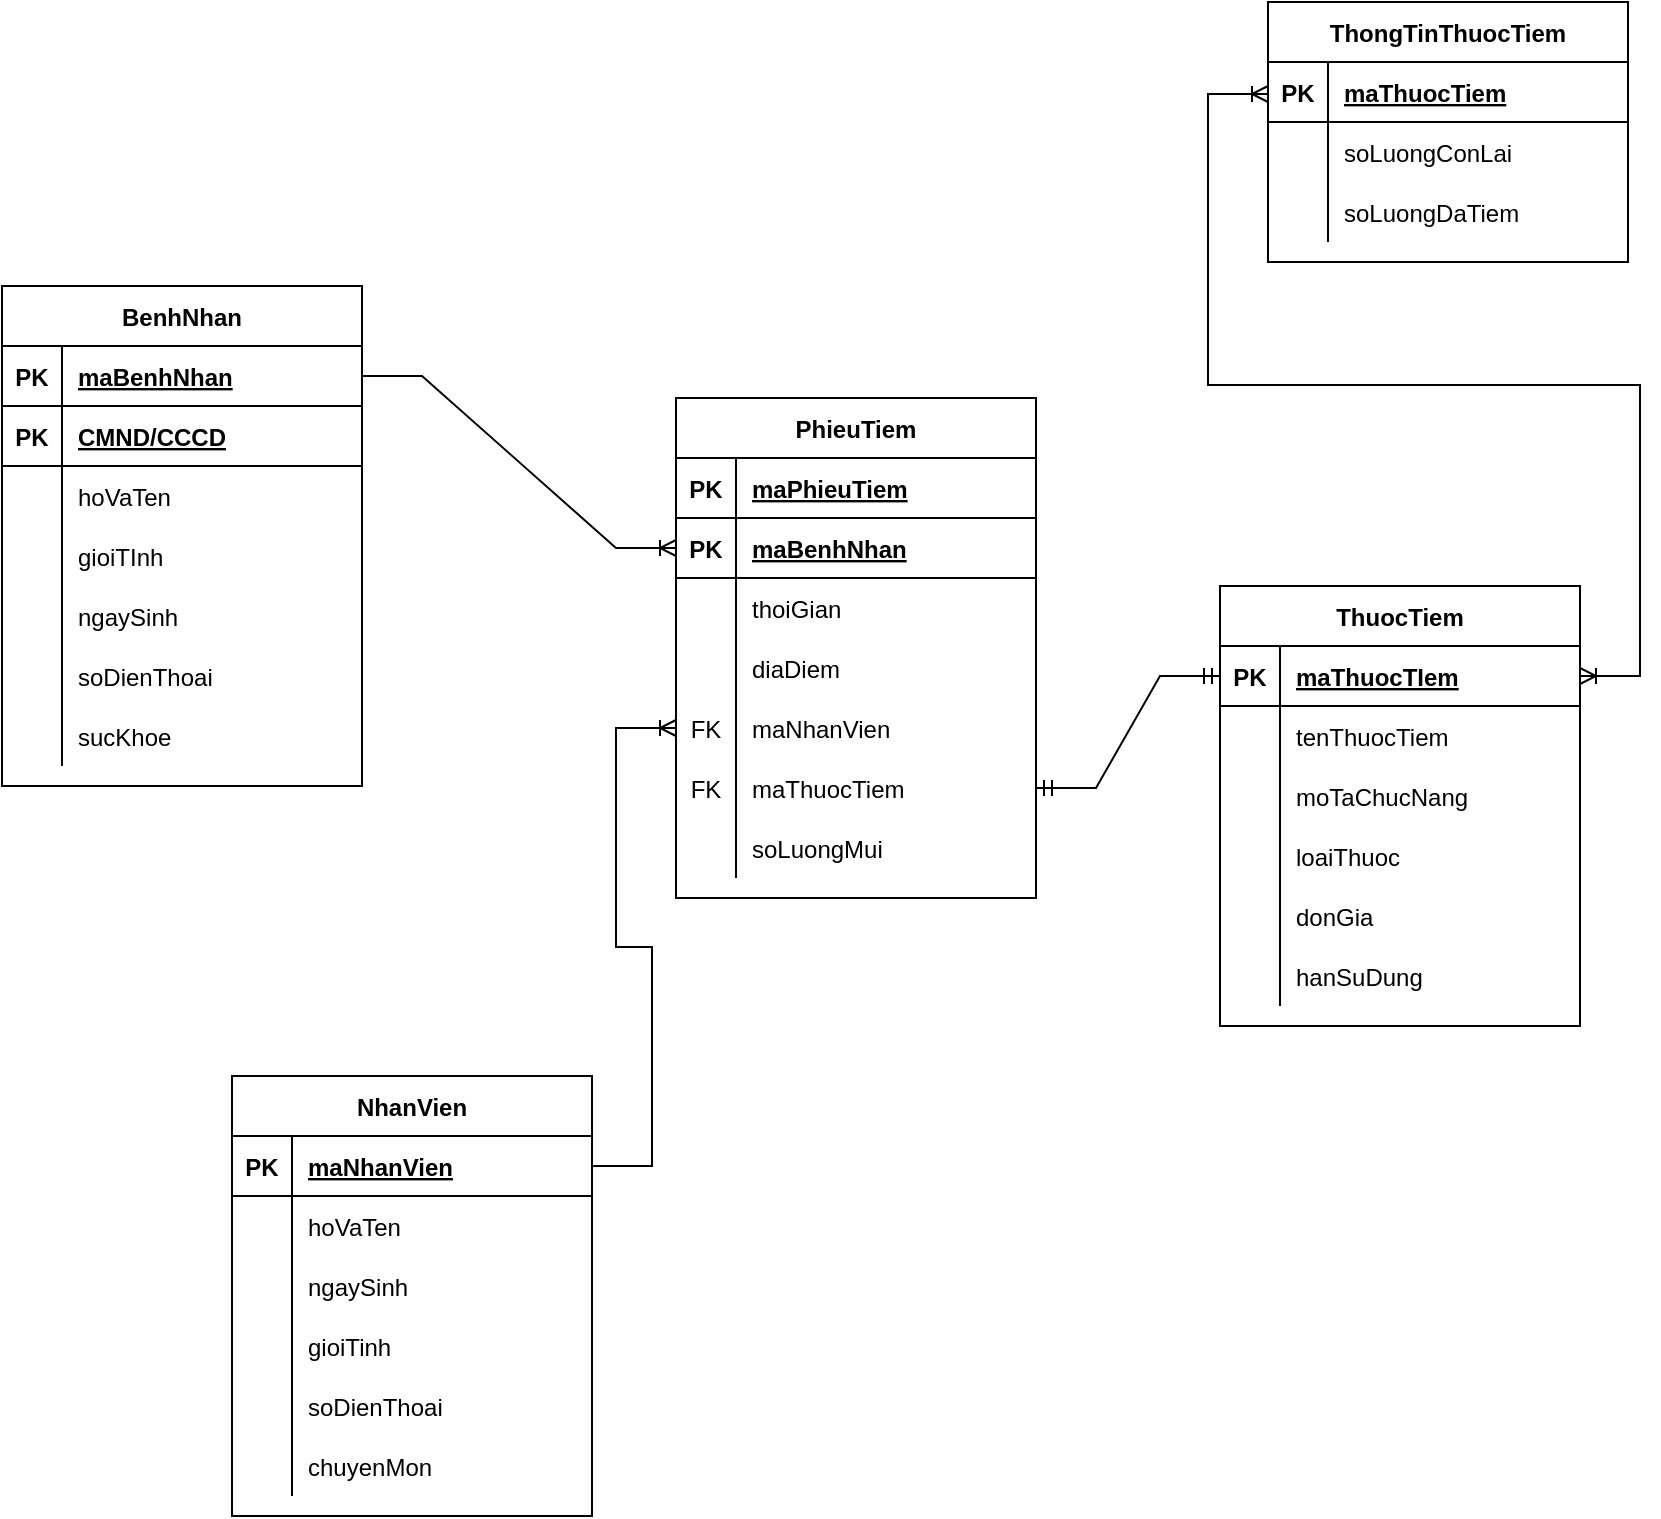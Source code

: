 <mxfile version="18.0.1" type="device"><diagram id="R2lEEEUBdFMjLlhIrx00" name="Page-1"><mxGraphModel dx="1303" dy="1365" grid="0" gridSize="10" guides="1" tooltips="1" connect="1" arrows="1" fold="1" page="0" pageScale="1" pageWidth="850" pageHeight="1100" math="0" shadow="0" extFonts="Permanent Marker^https://fonts.googleapis.com/css?family=Permanent+Marker"><root><mxCell id="0"/><mxCell id="1" parent="0"/><mxCell id="tdZX5LmYPxVWZf08Wbum-26" value="ThuocTiem" style="shape=table;startSize=30;container=1;collapsible=1;childLayout=tableLayout;fixedRows=1;rowLines=0;fontStyle=1;align=center;resizeLast=1;" vertex="1" parent="1"><mxGeometry x="786" y="205" width="180" height="220" as="geometry"/></mxCell><mxCell id="tdZX5LmYPxVWZf08Wbum-27" value="" style="shape=tableRow;horizontal=0;startSize=0;swimlaneHead=0;swimlaneBody=0;fillColor=none;collapsible=0;dropTarget=0;points=[[0,0.5],[1,0.5]];portConstraint=eastwest;top=0;left=0;right=0;bottom=1;" vertex="1" parent="tdZX5LmYPxVWZf08Wbum-26"><mxGeometry y="30" width="180" height="30" as="geometry"/></mxCell><mxCell id="tdZX5LmYPxVWZf08Wbum-28" value="PK" style="shape=partialRectangle;connectable=0;fillColor=none;top=0;left=0;bottom=0;right=0;fontStyle=1;overflow=hidden;" vertex="1" parent="tdZX5LmYPxVWZf08Wbum-27"><mxGeometry width="30" height="30" as="geometry"><mxRectangle width="30" height="30" as="alternateBounds"/></mxGeometry></mxCell><mxCell id="tdZX5LmYPxVWZf08Wbum-29" value="maThuocTIem" style="shape=partialRectangle;connectable=0;fillColor=none;top=0;left=0;bottom=0;right=0;align=left;spacingLeft=6;fontStyle=5;overflow=hidden;" vertex="1" parent="tdZX5LmYPxVWZf08Wbum-27"><mxGeometry x="30" width="150" height="30" as="geometry"><mxRectangle width="150" height="30" as="alternateBounds"/></mxGeometry></mxCell><mxCell id="tdZX5LmYPxVWZf08Wbum-30" value="" style="shape=tableRow;horizontal=0;startSize=0;swimlaneHead=0;swimlaneBody=0;fillColor=none;collapsible=0;dropTarget=0;points=[[0,0.5],[1,0.5]];portConstraint=eastwest;top=0;left=0;right=0;bottom=0;" vertex="1" parent="tdZX5LmYPxVWZf08Wbum-26"><mxGeometry y="60" width="180" height="30" as="geometry"/></mxCell><mxCell id="tdZX5LmYPxVWZf08Wbum-31" value="" style="shape=partialRectangle;connectable=0;fillColor=none;top=0;left=0;bottom=0;right=0;editable=1;overflow=hidden;" vertex="1" parent="tdZX5LmYPxVWZf08Wbum-30"><mxGeometry width="30" height="30" as="geometry"><mxRectangle width="30" height="30" as="alternateBounds"/></mxGeometry></mxCell><mxCell id="tdZX5LmYPxVWZf08Wbum-32" value="tenThuocTiem" style="shape=partialRectangle;connectable=0;fillColor=none;top=0;left=0;bottom=0;right=0;align=left;spacingLeft=6;overflow=hidden;" vertex="1" parent="tdZX5LmYPxVWZf08Wbum-30"><mxGeometry x="30" width="150" height="30" as="geometry"><mxRectangle width="150" height="30" as="alternateBounds"/></mxGeometry></mxCell><mxCell id="tdZX5LmYPxVWZf08Wbum-36" value="" style="shape=tableRow;horizontal=0;startSize=0;swimlaneHead=0;swimlaneBody=0;fillColor=none;collapsible=0;dropTarget=0;points=[[0,0.5],[1,0.5]];portConstraint=eastwest;top=0;left=0;right=0;bottom=0;" vertex="1" parent="tdZX5LmYPxVWZf08Wbum-26"><mxGeometry y="90" width="180" height="30" as="geometry"/></mxCell><mxCell id="tdZX5LmYPxVWZf08Wbum-37" value="" style="shape=partialRectangle;connectable=0;fillColor=none;top=0;left=0;bottom=0;right=0;editable=1;overflow=hidden;" vertex="1" parent="tdZX5LmYPxVWZf08Wbum-36"><mxGeometry width="30" height="30" as="geometry"><mxRectangle width="30" height="30" as="alternateBounds"/></mxGeometry></mxCell><mxCell id="tdZX5LmYPxVWZf08Wbum-38" value="moTaChucNang" style="shape=partialRectangle;connectable=0;fillColor=none;top=0;left=0;bottom=0;right=0;align=left;spacingLeft=6;overflow=hidden;" vertex="1" parent="tdZX5LmYPxVWZf08Wbum-36"><mxGeometry x="30" width="150" height="30" as="geometry"><mxRectangle width="150" height="30" as="alternateBounds"/></mxGeometry></mxCell><mxCell id="tdZX5LmYPxVWZf08Wbum-39" value="" style="shape=tableRow;horizontal=0;startSize=0;swimlaneHead=0;swimlaneBody=0;fillColor=none;collapsible=0;dropTarget=0;points=[[0,0.5],[1,0.5]];portConstraint=eastwest;top=0;left=0;right=0;bottom=0;" vertex="1" parent="tdZX5LmYPxVWZf08Wbum-26"><mxGeometry y="120" width="180" height="30" as="geometry"/></mxCell><mxCell id="tdZX5LmYPxVWZf08Wbum-40" value="" style="shape=partialRectangle;connectable=0;fillColor=none;top=0;left=0;bottom=0;right=0;editable=1;overflow=hidden;" vertex="1" parent="tdZX5LmYPxVWZf08Wbum-39"><mxGeometry width="30" height="30" as="geometry"><mxRectangle width="30" height="30" as="alternateBounds"/></mxGeometry></mxCell><mxCell id="tdZX5LmYPxVWZf08Wbum-41" value="loaiThuoc" style="shape=partialRectangle;connectable=0;fillColor=none;top=0;left=0;bottom=0;right=0;align=left;spacingLeft=6;overflow=hidden;" vertex="1" parent="tdZX5LmYPxVWZf08Wbum-39"><mxGeometry x="30" width="150" height="30" as="geometry"><mxRectangle width="150" height="30" as="alternateBounds"/></mxGeometry></mxCell><mxCell id="tdZX5LmYPxVWZf08Wbum-213" value="" style="shape=tableRow;horizontal=0;startSize=0;swimlaneHead=0;swimlaneBody=0;fillColor=none;collapsible=0;dropTarget=0;points=[[0,0.5],[1,0.5]];portConstraint=eastwest;top=0;left=0;right=0;bottom=0;" vertex="1" parent="tdZX5LmYPxVWZf08Wbum-26"><mxGeometry y="150" width="180" height="30" as="geometry"/></mxCell><mxCell id="tdZX5LmYPxVWZf08Wbum-214" value="" style="shape=partialRectangle;connectable=0;fillColor=none;top=0;left=0;bottom=0;right=0;editable=1;overflow=hidden;" vertex="1" parent="tdZX5LmYPxVWZf08Wbum-213"><mxGeometry width="30" height="30" as="geometry"><mxRectangle width="30" height="30" as="alternateBounds"/></mxGeometry></mxCell><mxCell id="tdZX5LmYPxVWZf08Wbum-215" value="donGia" style="shape=partialRectangle;connectable=0;fillColor=none;top=0;left=0;bottom=0;right=0;align=left;spacingLeft=6;overflow=hidden;" vertex="1" parent="tdZX5LmYPxVWZf08Wbum-213"><mxGeometry x="30" width="150" height="30" as="geometry"><mxRectangle width="150" height="30" as="alternateBounds"/></mxGeometry></mxCell><mxCell id="tdZX5LmYPxVWZf08Wbum-216" value="" style="shape=tableRow;horizontal=0;startSize=0;swimlaneHead=0;swimlaneBody=0;fillColor=none;collapsible=0;dropTarget=0;points=[[0,0.5],[1,0.5]];portConstraint=eastwest;top=0;left=0;right=0;bottom=0;" vertex="1" parent="tdZX5LmYPxVWZf08Wbum-26"><mxGeometry y="180" width="180" height="30" as="geometry"/></mxCell><mxCell id="tdZX5LmYPxVWZf08Wbum-217" value="" style="shape=partialRectangle;connectable=0;fillColor=none;top=0;left=0;bottom=0;right=0;editable=1;overflow=hidden;" vertex="1" parent="tdZX5LmYPxVWZf08Wbum-216"><mxGeometry width="30" height="30" as="geometry"><mxRectangle width="30" height="30" as="alternateBounds"/></mxGeometry></mxCell><mxCell id="tdZX5LmYPxVWZf08Wbum-218" value="hanSuDung" style="shape=partialRectangle;connectable=0;fillColor=none;top=0;left=0;bottom=0;right=0;align=left;spacingLeft=6;overflow=hidden;" vertex="1" parent="tdZX5LmYPxVWZf08Wbum-216"><mxGeometry x="30" width="150" height="30" as="geometry"><mxRectangle width="150" height="30" as="alternateBounds"/></mxGeometry></mxCell><mxCell id="tdZX5LmYPxVWZf08Wbum-42" value="PhieuTiem" style="shape=table;startSize=30;container=1;collapsible=1;childLayout=tableLayout;fixedRows=1;rowLines=0;fontStyle=1;align=center;resizeLast=1;" vertex="1" parent="1"><mxGeometry x="514" y="111" width="180" height="250" as="geometry"/></mxCell><mxCell id="tdZX5LmYPxVWZf08Wbum-43" value="" style="shape=tableRow;horizontal=0;startSize=0;swimlaneHead=0;swimlaneBody=0;fillColor=none;collapsible=0;dropTarget=0;points=[[0,0.5],[1,0.5]];portConstraint=eastwest;top=0;left=0;right=0;bottom=1;" vertex="1" parent="tdZX5LmYPxVWZf08Wbum-42"><mxGeometry y="30" width="180" height="30" as="geometry"/></mxCell><mxCell id="tdZX5LmYPxVWZf08Wbum-44" value="PK" style="shape=partialRectangle;connectable=0;fillColor=none;top=0;left=0;bottom=0;right=0;fontStyle=1;overflow=hidden;" vertex="1" parent="tdZX5LmYPxVWZf08Wbum-43"><mxGeometry width="30" height="30" as="geometry"><mxRectangle width="30" height="30" as="alternateBounds"/></mxGeometry></mxCell><mxCell id="tdZX5LmYPxVWZf08Wbum-45" value="maPhieuTiem" style="shape=partialRectangle;connectable=0;fillColor=none;top=0;left=0;bottom=0;right=0;align=left;spacingLeft=6;fontStyle=5;overflow=hidden;" vertex="1" parent="tdZX5LmYPxVWZf08Wbum-43"><mxGeometry x="30" width="150" height="30" as="geometry"><mxRectangle width="150" height="30" as="alternateBounds"/></mxGeometry></mxCell><mxCell id="tdZX5LmYPxVWZf08Wbum-189" value="" style="shape=tableRow;horizontal=0;startSize=0;swimlaneHead=0;swimlaneBody=0;fillColor=none;collapsible=0;dropTarget=0;points=[[0,0.5],[1,0.5]];portConstraint=eastwest;top=0;left=0;right=0;bottom=1;" vertex="1" parent="tdZX5LmYPxVWZf08Wbum-42"><mxGeometry y="60" width="180" height="30" as="geometry"/></mxCell><mxCell id="tdZX5LmYPxVWZf08Wbum-190" value="PK" style="shape=partialRectangle;connectable=0;fillColor=none;top=0;left=0;bottom=0;right=0;fontStyle=1;overflow=hidden;" vertex="1" parent="tdZX5LmYPxVWZf08Wbum-189"><mxGeometry width="30" height="30" as="geometry"><mxRectangle width="30" height="30" as="alternateBounds"/></mxGeometry></mxCell><mxCell id="tdZX5LmYPxVWZf08Wbum-191" value="maBenhNhan" style="shape=partialRectangle;connectable=0;fillColor=none;top=0;left=0;bottom=0;right=0;align=left;spacingLeft=6;fontStyle=5;overflow=hidden;" vertex="1" parent="tdZX5LmYPxVWZf08Wbum-189"><mxGeometry x="30" width="150" height="30" as="geometry"><mxRectangle width="150" height="30" as="alternateBounds"/></mxGeometry></mxCell><mxCell id="tdZX5LmYPxVWZf08Wbum-46" value="" style="shape=tableRow;horizontal=0;startSize=0;swimlaneHead=0;swimlaneBody=0;fillColor=none;collapsible=0;dropTarget=0;points=[[0,0.5],[1,0.5]];portConstraint=eastwest;top=0;left=0;right=0;bottom=0;" vertex="1" parent="tdZX5LmYPxVWZf08Wbum-42"><mxGeometry y="90" width="180" height="30" as="geometry"/></mxCell><mxCell id="tdZX5LmYPxVWZf08Wbum-47" value="" style="shape=partialRectangle;connectable=0;fillColor=none;top=0;left=0;bottom=0;right=0;editable=1;overflow=hidden;" vertex="1" parent="tdZX5LmYPxVWZf08Wbum-46"><mxGeometry width="30" height="30" as="geometry"><mxRectangle width="30" height="30" as="alternateBounds"/></mxGeometry></mxCell><mxCell id="tdZX5LmYPxVWZf08Wbum-48" value="thoiGian" style="shape=partialRectangle;connectable=0;fillColor=none;top=0;left=0;bottom=0;right=0;align=left;spacingLeft=6;overflow=hidden;" vertex="1" parent="tdZX5LmYPxVWZf08Wbum-46"><mxGeometry x="30" width="150" height="30" as="geometry"><mxRectangle width="150" height="30" as="alternateBounds"/></mxGeometry></mxCell><mxCell id="tdZX5LmYPxVWZf08Wbum-49" value="" style="shape=tableRow;horizontal=0;startSize=0;swimlaneHead=0;swimlaneBody=0;fillColor=none;collapsible=0;dropTarget=0;points=[[0,0.5],[1,0.5]];portConstraint=eastwest;top=0;left=0;right=0;bottom=0;" vertex="1" parent="tdZX5LmYPxVWZf08Wbum-42"><mxGeometry y="120" width="180" height="30" as="geometry"/></mxCell><mxCell id="tdZX5LmYPxVWZf08Wbum-50" value="" style="shape=partialRectangle;connectable=0;fillColor=none;top=0;left=0;bottom=0;right=0;editable=1;overflow=hidden;" vertex="1" parent="tdZX5LmYPxVWZf08Wbum-49"><mxGeometry width="30" height="30" as="geometry"><mxRectangle width="30" height="30" as="alternateBounds"/></mxGeometry></mxCell><mxCell id="tdZX5LmYPxVWZf08Wbum-51" value="diaDiem" style="shape=partialRectangle;connectable=0;fillColor=none;top=0;left=0;bottom=0;right=0;align=left;spacingLeft=6;overflow=hidden;" vertex="1" parent="tdZX5LmYPxVWZf08Wbum-49"><mxGeometry x="30" width="150" height="30" as="geometry"><mxRectangle width="150" height="30" as="alternateBounds"/></mxGeometry></mxCell><mxCell id="tdZX5LmYPxVWZf08Wbum-181" value="" style="shape=tableRow;horizontal=0;startSize=0;swimlaneHead=0;swimlaneBody=0;fillColor=none;collapsible=0;dropTarget=0;points=[[0,0.5],[1,0.5]];portConstraint=eastwest;top=0;left=0;right=0;bottom=0;" vertex="1" parent="tdZX5LmYPxVWZf08Wbum-42"><mxGeometry y="150" width="180" height="30" as="geometry"/></mxCell><mxCell id="tdZX5LmYPxVWZf08Wbum-182" value="FK" style="shape=partialRectangle;connectable=0;fillColor=none;top=0;left=0;bottom=0;right=0;editable=1;overflow=hidden;" vertex="1" parent="tdZX5LmYPxVWZf08Wbum-181"><mxGeometry width="30" height="30" as="geometry"><mxRectangle width="30" height="30" as="alternateBounds"/></mxGeometry></mxCell><mxCell id="tdZX5LmYPxVWZf08Wbum-183" value="maNhanVien" style="shape=partialRectangle;connectable=0;fillColor=none;top=0;left=0;bottom=0;right=0;align=left;spacingLeft=6;overflow=hidden;" vertex="1" parent="tdZX5LmYPxVWZf08Wbum-181"><mxGeometry x="30" width="150" height="30" as="geometry"><mxRectangle width="150" height="30" as="alternateBounds"/></mxGeometry></mxCell><mxCell id="tdZX5LmYPxVWZf08Wbum-77" value="" style="shape=tableRow;horizontal=0;startSize=0;swimlaneHead=0;swimlaneBody=0;fillColor=none;collapsible=0;dropTarget=0;points=[[0,0.5],[1,0.5]];portConstraint=eastwest;top=0;left=0;right=0;bottom=0;" vertex="1" parent="tdZX5LmYPxVWZf08Wbum-42"><mxGeometry y="180" width="180" height="30" as="geometry"/></mxCell><mxCell id="tdZX5LmYPxVWZf08Wbum-78" value="FK" style="shape=partialRectangle;connectable=0;fillColor=none;top=0;left=0;bottom=0;right=0;fontStyle=0;overflow=hidden;" vertex="1" parent="tdZX5LmYPxVWZf08Wbum-77"><mxGeometry width="30" height="30" as="geometry"><mxRectangle width="30" height="30" as="alternateBounds"/></mxGeometry></mxCell><mxCell id="tdZX5LmYPxVWZf08Wbum-79" value="maThuocTiem" style="shape=partialRectangle;connectable=0;fillColor=none;top=0;left=0;bottom=0;right=0;align=left;spacingLeft=6;fontStyle=0;overflow=hidden;" vertex="1" parent="tdZX5LmYPxVWZf08Wbum-77"><mxGeometry x="30" width="150" height="30" as="geometry"><mxRectangle width="150" height="30" as="alternateBounds"/></mxGeometry></mxCell><mxCell id="tdZX5LmYPxVWZf08Wbum-209" value="" style="shape=tableRow;horizontal=0;startSize=0;swimlaneHead=0;swimlaneBody=0;fillColor=none;collapsible=0;dropTarget=0;points=[[0,0.5],[1,0.5]];portConstraint=eastwest;top=0;left=0;right=0;bottom=0;" vertex="1" parent="tdZX5LmYPxVWZf08Wbum-42"><mxGeometry y="210" width="180" height="30" as="geometry"/></mxCell><mxCell id="tdZX5LmYPxVWZf08Wbum-210" value="" style="shape=partialRectangle;connectable=0;fillColor=none;top=0;left=0;bottom=0;right=0;fontStyle=0;overflow=hidden;" vertex="1" parent="tdZX5LmYPxVWZf08Wbum-209"><mxGeometry width="30" height="30" as="geometry"><mxRectangle width="30" height="30" as="alternateBounds"/></mxGeometry></mxCell><mxCell id="tdZX5LmYPxVWZf08Wbum-211" value="soLuongMui" style="shape=partialRectangle;connectable=0;fillColor=none;top=0;left=0;bottom=0;right=0;align=left;spacingLeft=6;fontStyle=0;overflow=hidden;" vertex="1" parent="tdZX5LmYPxVWZf08Wbum-209"><mxGeometry x="30" width="150" height="30" as="geometry"><mxRectangle width="150" height="30" as="alternateBounds"/></mxGeometry></mxCell><mxCell id="tdZX5LmYPxVWZf08Wbum-58" value="BenhNhan" style="shape=table;startSize=30;container=1;collapsible=1;childLayout=tableLayout;fixedRows=1;rowLines=0;fontStyle=1;align=center;resizeLast=1;" vertex="1" parent="1"><mxGeometry x="177" y="55" width="180" height="250" as="geometry"/></mxCell><mxCell id="tdZX5LmYPxVWZf08Wbum-59" value="" style="shape=tableRow;horizontal=0;startSize=0;swimlaneHead=0;swimlaneBody=0;fillColor=none;collapsible=0;dropTarget=0;points=[[0,0.5],[1,0.5]];portConstraint=eastwest;top=0;left=0;right=0;bottom=1;" vertex="1" parent="tdZX5LmYPxVWZf08Wbum-58"><mxGeometry y="30" width="180" height="30" as="geometry"/></mxCell><mxCell id="tdZX5LmYPxVWZf08Wbum-60" value="PK" style="shape=partialRectangle;connectable=0;fillColor=none;top=0;left=0;bottom=0;right=0;fontStyle=1;overflow=hidden;" vertex="1" parent="tdZX5LmYPxVWZf08Wbum-59"><mxGeometry width="30" height="30" as="geometry"><mxRectangle width="30" height="30" as="alternateBounds"/></mxGeometry></mxCell><mxCell id="tdZX5LmYPxVWZf08Wbum-61" value="maBenhNhan" style="shape=partialRectangle;connectable=0;fillColor=none;top=0;left=0;bottom=0;right=0;align=left;spacingLeft=6;fontStyle=5;overflow=hidden;" vertex="1" parent="tdZX5LmYPxVWZf08Wbum-59"><mxGeometry x="30" width="150" height="30" as="geometry"><mxRectangle width="150" height="30" as="alternateBounds"/></mxGeometry></mxCell><mxCell id="tdZX5LmYPxVWZf08Wbum-117" value="" style="shape=tableRow;horizontal=0;startSize=0;swimlaneHead=0;swimlaneBody=0;fillColor=none;collapsible=0;dropTarget=0;points=[[0,0.5],[1,0.5]];portConstraint=eastwest;top=0;left=0;right=0;bottom=1;" vertex="1" parent="tdZX5LmYPxVWZf08Wbum-58"><mxGeometry y="60" width="180" height="30" as="geometry"/></mxCell><mxCell id="tdZX5LmYPxVWZf08Wbum-118" value="PK" style="shape=partialRectangle;connectable=0;fillColor=none;top=0;left=0;bottom=0;right=0;fontStyle=1;overflow=hidden;" vertex="1" parent="tdZX5LmYPxVWZf08Wbum-117"><mxGeometry width="30" height="30" as="geometry"><mxRectangle width="30" height="30" as="alternateBounds"/></mxGeometry></mxCell><mxCell id="tdZX5LmYPxVWZf08Wbum-119" value="CMND/CCCD" style="shape=partialRectangle;connectable=0;fillColor=none;top=0;left=0;bottom=0;right=0;align=left;spacingLeft=6;fontStyle=5;overflow=hidden;" vertex="1" parent="tdZX5LmYPxVWZf08Wbum-117"><mxGeometry x="30" width="150" height="30" as="geometry"><mxRectangle width="150" height="30" as="alternateBounds"/></mxGeometry></mxCell><mxCell id="tdZX5LmYPxVWZf08Wbum-62" value="" style="shape=tableRow;horizontal=0;startSize=0;swimlaneHead=0;swimlaneBody=0;fillColor=none;collapsible=0;dropTarget=0;points=[[0,0.5],[1,0.5]];portConstraint=eastwest;top=0;left=0;right=0;bottom=0;" vertex="1" parent="tdZX5LmYPxVWZf08Wbum-58"><mxGeometry y="90" width="180" height="30" as="geometry"/></mxCell><mxCell id="tdZX5LmYPxVWZf08Wbum-63" value="" style="shape=partialRectangle;connectable=0;fillColor=none;top=0;left=0;bottom=0;right=0;editable=1;overflow=hidden;" vertex="1" parent="tdZX5LmYPxVWZf08Wbum-62"><mxGeometry width="30" height="30" as="geometry"><mxRectangle width="30" height="30" as="alternateBounds"/></mxGeometry></mxCell><mxCell id="tdZX5LmYPxVWZf08Wbum-64" value="hoVaTen" style="shape=partialRectangle;connectable=0;fillColor=none;top=0;left=0;bottom=0;right=0;align=left;spacingLeft=6;overflow=hidden;" vertex="1" parent="tdZX5LmYPxVWZf08Wbum-62"><mxGeometry x="30" width="150" height="30" as="geometry"><mxRectangle width="150" height="30" as="alternateBounds"/></mxGeometry></mxCell><mxCell id="tdZX5LmYPxVWZf08Wbum-68" value="" style="shape=tableRow;horizontal=0;startSize=0;swimlaneHead=0;swimlaneBody=0;fillColor=none;collapsible=0;dropTarget=0;points=[[0,0.5],[1,0.5]];portConstraint=eastwest;top=0;left=0;right=0;bottom=0;" vertex="1" parent="tdZX5LmYPxVWZf08Wbum-58"><mxGeometry y="120" width="180" height="30" as="geometry"/></mxCell><mxCell id="tdZX5LmYPxVWZf08Wbum-69" value="" style="shape=partialRectangle;connectable=0;fillColor=none;top=0;left=0;bottom=0;right=0;editable=1;overflow=hidden;" vertex="1" parent="tdZX5LmYPxVWZf08Wbum-68"><mxGeometry width="30" height="30" as="geometry"><mxRectangle width="30" height="30" as="alternateBounds"/></mxGeometry></mxCell><mxCell id="tdZX5LmYPxVWZf08Wbum-70" value="gioiTInh" style="shape=partialRectangle;connectable=0;fillColor=none;top=0;left=0;bottom=0;right=0;align=left;spacingLeft=6;overflow=hidden;" vertex="1" parent="tdZX5LmYPxVWZf08Wbum-68"><mxGeometry x="30" width="150" height="30" as="geometry"><mxRectangle width="150" height="30" as="alternateBounds"/></mxGeometry></mxCell><mxCell id="tdZX5LmYPxVWZf08Wbum-80" value="" style="shape=tableRow;horizontal=0;startSize=0;swimlaneHead=0;swimlaneBody=0;fillColor=none;collapsible=0;dropTarget=0;points=[[0,0.5],[1,0.5]];portConstraint=eastwest;top=0;left=0;right=0;bottom=0;" vertex="1" parent="tdZX5LmYPxVWZf08Wbum-58"><mxGeometry y="150" width="180" height="30" as="geometry"/></mxCell><mxCell id="tdZX5LmYPxVWZf08Wbum-81" value="" style="shape=partialRectangle;connectable=0;fillColor=none;top=0;left=0;bottom=0;right=0;editable=1;overflow=hidden;" vertex="1" parent="tdZX5LmYPxVWZf08Wbum-80"><mxGeometry width="30" height="30" as="geometry"><mxRectangle width="30" height="30" as="alternateBounds"/></mxGeometry></mxCell><mxCell id="tdZX5LmYPxVWZf08Wbum-82" value="ngaySinh" style="shape=partialRectangle;connectable=0;fillColor=none;top=0;left=0;bottom=0;right=0;align=left;spacingLeft=6;overflow=hidden;" vertex="1" parent="tdZX5LmYPxVWZf08Wbum-80"><mxGeometry x="30" width="150" height="30" as="geometry"><mxRectangle width="150" height="30" as="alternateBounds"/></mxGeometry></mxCell><mxCell id="tdZX5LmYPxVWZf08Wbum-120" value="" style="shape=tableRow;horizontal=0;startSize=0;swimlaneHead=0;swimlaneBody=0;fillColor=none;collapsible=0;dropTarget=0;points=[[0,0.5],[1,0.5]];portConstraint=eastwest;top=0;left=0;right=0;bottom=0;" vertex="1" parent="tdZX5LmYPxVWZf08Wbum-58"><mxGeometry y="180" width="180" height="30" as="geometry"/></mxCell><mxCell id="tdZX5LmYPxVWZf08Wbum-121" value="" style="shape=partialRectangle;connectable=0;fillColor=none;top=0;left=0;bottom=0;right=0;editable=1;overflow=hidden;" vertex="1" parent="tdZX5LmYPxVWZf08Wbum-120"><mxGeometry width="30" height="30" as="geometry"><mxRectangle width="30" height="30" as="alternateBounds"/></mxGeometry></mxCell><mxCell id="tdZX5LmYPxVWZf08Wbum-122" value="soDienThoai" style="shape=partialRectangle;connectable=0;fillColor=none;top=0;left=0;bottom=0;right=0;align=left;spacingLeft=6;overflow=hidden;" vertex="1" parent="tdZX5LmYPxVWZf08Wbum-120"><mxGeometry x="30" width="150" height="30" as="geometry"><mxRectangle width="150" height="30" as="alternateBounds"/></mxGeometry></mxCell><mxCell id="tdZX5LmYPxVWZf08Wbum-83" value="" style="shape=tableRow;horizontal=0;startSize=0;swimlaneHead=0;swimlaneBody=0;fillColor=none;collapsible=0;dropTarget=0;points=[[0,0.5],[1,0.5]];portConstraint=eastwest;top=0;left=0;right=0;bottom=0;" vertex="1" parent="tdZX5LmYPxVWZf08Wbum-58"><mxGeometry y="210" width="180" height="30" as="geometry"/></mxCell><mxCell id="tdZX5LmYPxVWZf08Wbum-84" value="" style="shape=partialRectangle;connectable=0;fillColor=none;top=0;left=0;bottom=0;right=0;editable=1;overflow=hidden;" vertex="1" parent="tdZX5LmYPxVWZf08Wbum-83"><mxGeometry width="30" height="30" as="geometry"><mxRectangle width="30" height="30" as="alternateBounds"/></mxGeometry></mxCell><mxCell id="tdZX5LmYPxVWZf08Wbum-85" value="sucKhoe" style="shape=partialRectangle;connectable=0;fillColor=none;top=0;left=0;bottom=0;right=0;align=left;spacingLeft=6;overflow=hidden;" vertex="1" parent="tdZX5LmYPxVWZf08Wbum-83"><mxGeometry x="30" width="150" height="30" as="geometry"><mxRectangle width="150" height="30" as="alternateBounds"/></mxGeometry></mxCell><mxCell id="tdZX5LmYPxVWZf08Wbum-98" value="NhanVien" style="shape=table;startSize=30;container=1;collapsible=1;childLayout=tableLayout;fixedRows=1;rowLines=0;fontStyle=1;align=center;resizeLast=1;" vertex="1" parent="1"><mxGeometry x="292" y="450" width="180" height="220" as="geometry"/></mxCell><mxCell id="tdZX5LmYPxVWZf08Wbum-99" value="" style="shape=tableRow;horizontal=0;startSize=0;swimlaneHead=0;swimlaneBody=0;fillColor=none;collapsible=0;dropTarget=0;points=[[0,0.5],[1,0.5]];portConstraint=eastwest;top=0;left=0;right=0;bottom=1;" vertex="1" parent="tdZX5LmYPxVWZf08Wbum-98"><mxGeometry y="30" width="180" height="30" as="geometry"/></mxCell><mxCell id="tdZX5LmYPxVWZf08Wbum-100" value="PK" style="shape=partialRectangle;connectable=0;fillColor=none;top=0;left=0;bottom=0;right=0;fontStyle=1;overflow=hidden;" vertex="1" parent="tdZX5LmYPxVWZf08Wbum-99"><mxGeometry width="30" height="30" as="geometry"><mxRectangle width="30" height="30" as="alternateBounds"/></mxGeometry></mxCell><mxCell id="tdZX5LmYPxVWZf08Wbum-101" value="maNhanVien" style="shape=partialRectangle;connectable=0;fillColor=none;top=0;left=0;bottom=0;right=0;align=left;spacingLeft=6;fontStyle=5;overflow=hidden;" vertex="1" parent="tdZX5LmYPxVWZf08Wbum-99"><mxGeometry x="30" width="150" height="30" as="geometry"><mxRectangle width="150" height="30" as="alternateBounds"/></mxGeometry></mxCell><mxCell id="tdZX5LmYPxVWZf08Wbum-102" value="" style="shape=tableRow;horizontal=0;startSize=0;swimlaneHead=0;swimlaneBody=0;fillColor=none;collapsible=0;dropTarget=0;points=[[0,0.5],[1,0.5]];portConstraint=eastwest;top=0;left=0;right=0;bottom=0;" vertex="1" parent="tdZX5LmYPxVWZf08Wbum-98"><mxGeometry y="60" width="180" height="30" as="geometry"/></mxCell><mxCell id="tdZX5LmYPxVWZf08Wbum-103" value="" style="shape=partialRectangle;connectable=0;fillColor=none;top=0;left=0;bottom=0;right=0;editable=1;overflow=hidden;" vertex="1" parent="tdZX5LmYPxVWZf08Wbum-102"><mxGeometry width="30" height="30" as="geometry"><mxRectangle width="30" height="30" as="alternateBounds"/></mxGeometry></mxCell><mxCell id="tdZX5LmYPxVWZf08Wbum-104" value="hoVaTen" style="shape=partialRectangle;connectable=0;fillColor=none;top=0;left=0;bottom=0;right=0;align=left;spacingLeft=6;overflow=hidden;" vertex="1" parent="tdZX5LmYPxVWZf08Wbum-102"><mxGeometry x="30" width="150" height="30" as="geometry"><mxRectangle width="150" height="30" as="alternateBounds"/></mxGeometry></mxCell><mxCell id="tdZX5LmYPxVWZf08Wbum-105" value="" style="shape=tableRow;horizontal=0;startSize=0;swimlaneHead=0;swimlaneBody=0;fillColor=none;collapsible=0;dropTarget=0;points=[[0,0.5],[1,0.5]];portConstraint=eastwest;top=0;left=0;right=0;bottom=0;" vertex="1" parent="tdZX5LmYPxVWZf08Wbum-98"><mxGeometry y="90" width="180" height="30" as="geometry"/></mxCell><mxCell id="tdZX5LmYPxVWZf08Wbum-106" value="" style="shape=partialRectangle;connectable=0;fillColor=none;top=0;left=0;bottom=0;right=0;editable=1;overflow=hidden;" vertex="1" parent="tdZX5LmYPxVWZf08Wbum-105"><mxGeometry width="30" height="30" as="geometry"><mxRectangle width="30" height="30" as="alternateBounds"/></mxGeometry></mxCell><mxCell id="tdZX5LmYPxVWZf08Wbum-107" value="ngaySinh" style="shape=partialRectangle;connectable=0;fillColor=none;top=0;left=0;bottom=0;right=0;align=left;spacingLeft=6;overflow=hidden;" vertex="1" parent="tdZX5LmYPxVWZf08Wbum-105"><mxGeometry x="30" width="150" height="30" as="geometry"><mxRectangle width="150" height="30" as="alternateBounds"/></mxGeometry></mxCell><mxCell id="tdZX5LmYPxVWZf08Wbum-108" value="" style="shape=tableRow;horizontal=0;startSize=0;swimlaneHead=0;swimlaneBody=0;fillColor=none;collapsible=0;dropTarget=0;points=[[0,0.5],[1,0.5]];portConstraint=eastwest;top=0;left=0;right=0;bottom=0;" vertex="1" parent="tdZX5LmYPxVWZf08Wbum-98"><mxGeometry y="120" width="180" height="30" as="geometry"/></mxCell><mxCell id="tdZX5LmYPxVWZf08Wbum-109" value="" style="shape=partialRectangle;connectable=0;fillColor=none;top=0;left=0;bottom=0;right=0;editable=1;overflow=hidden;" vertex="1" parent="tdZX5LmYPxVWZf08Wbum-108"><mxGeometry width="30" height="30" as="geometry"><mxRectangle width="30" height="30" as="alternateBounds"/></mxGeometry></mxCell><mxCell id="tdZX5LmYPxVWZf08Wbum-110" value="gioiTinh" style="shape=partialRectangle;connectable=0;fillColor=none;top=0;left=0;bottom=0;right=0;align=left;spacingLeft=6;overflow=hidden;" vertex="1" parent="tdZX5LmYPxVWZf08Wbum-108"><mxGeometry x="30" width="150" height="30" as="geometry"><mxRectangle width="150" height="30" as="alternateBounds"/></mxGeometry></mxCell><mxCell id="tdZX5LmYPxVWZf08Wbum-123" value="" style="shape=tableRow;horizontal=0;startSize=0;swimlaneHead=0;swimlaneBody=0;fillColor=none;collapsible=0;dropTarget=0;points=[[0,0.5],[1,0.5]];portConstraint=eastwest;top=0;left=0;right=0;bottom=0;" vertex="1" parent="tdZX5LmYPxVWZf08Wbum-98"><mxGeometry y="150" width="180" height="30" as="geometry"/></mxCell><mxCell id="tdZX5LmYPxVWZf08Wbum-124" value="" style="shape=partialRectangle;connectable=0;fillColor=none;top=0;left=0;bottom=0;right=0;editable=1;overflow=hidden;" vertex="1" parent="tdZX5LmYPxVWZf08Wbum-123"><mxGeometry width="30" height="30" as="geometry"><mxRectangle width="30" height="30" as="alternateBounds"/></mxGeometry></mxCell><mxCell id="tdZX5LmYPxVWZf08Wbum-125" value="soDienThoai" style="shape=partialRectangle;connectable=0;fillColor=none;top=0;left=0;bottom=0;right=0;align=left;spacingLeft=6;overflow=hidden;" vertex="1" parent="tdZX5LmYPxVWZf08Wbum-123"><mxGeometry x="30" width="150" height="30" as="geometry"><mxRectangle width="150" height="30" as="alternateBounds"/></mxGeometry></mxCell><mxCell id="tdZX5LmYPxVWZf08Wbum-126" value="" style="shape=tableRow;horizontal=0;startSize=0;swimlaneHead=0;swimlaneBody=0;fillColor=none;collapsible=0;dropTarget=0;points=[[0,0.5],[1,0.5]];portConstraint=eastwest;top=0;left=0;right=0;bottom=0;" vertex="1" parent="tdZX5LmYPxVWZf08Wbum-98"><mxGeometry y="180" width="180" height="30" as="geometry"/></mxCell><mxCell id="tdZX5LmYPxVWZf08Wbum-127" value="" style="shape=partialRectangle;connectable=0;fillColor=none;top=0;left=0;bottom=0;right=0;editable=1;overflow=hidden;" vertex="1" parent="tdZX5LmYPxVWZf08Wbum-126"><mxGeometry width="30" height="30" as="geometry"><mxRectangle width="30" height="30" as="alternateBounds"/></mxGeometry></mxCell><mxCell id="tdZX5LmYPxVWZf08Wbum-128" value="chuyenMon" style="shape=partialRectangle;connectable=0;fillColor=none;top=0;left=0;bottom=0;right=0;align=left;spacingLeft=6;overflow=hidden;" vertex="1" parent="tdZX5LmYPxVWZf08Wbum-126"><mxGeometry x="30" width="150" height="30" as="geometry"><mxRectangle width="150" height="30" as="alternateBounds"/></mxGeometry></mxCell><mxCell id="tdZX5LmYPxVWZf08Wbum-142" value="ThongTinThuocTiem" style="shape=table;startSize=30;container=1;collapsible=1;childLayout=tableLayout;fixedRows=1;rowLines=0;fontStyle=1;align=center;resizeLast=1;" vertex="1" parent="1"><mxGeometry x="810" y="-87" width="180" height="130" as="geometry"/></mxCell><mxCell id="tdZX5LmYPxVWZf08Wbum-143" value="" style="shape=tableRow;horizontal=0;startSize=0;swimlaneHead=0;swimlaneBody=0;fillColor=none;collapsible=0;dropTarget=0;points=[[0,0.5],[1,0.5]];portConstraint=eastwest;top=0;left=0;right=0;bottom=1;" vertex="1" parent="tdZX5LmYPxVWZf08Wbum-142"><mxGeometry y="30" width="180" height="30" as="geometry"/></mxCell><mxCell id="tdZX5LmYPxVWZf08Wbum-144" value="PK" style="shape=partialRectangle;connectable=0;fillColor=none;top=0;left=0;bottom=0;right=0;fontStyle=1;overflow=hidden;" vertex="1" parent="tdZX5LmYPxVWZf08Wbum-143"><mxGeometry width="30" height="30" as="geometry"><mxRectangle width="30" height="30" as="alternateBounds"/></mxGeometry></mxCell><mxCell id="tdZX5LmYPxVWZf08Wbum-145" value="maThuocTiem" style="shape=partialRectangle;connectable=0;fillColor=none;top=0;left=0;bottom=0;right=0;align=left;spacingLeft=6;fontStyle=5;overflow=hidden;" vertex="1" parent="tdZX5LmYPxVWZf08Wbum-143"><mxGeometry x="30" width="150" height="30" as="geometry"><mxRectangle width="150" height="30" as="alternateBounds"/></mxGeometry></mxCell><mxCell id="tdZX5LmYPxVWZf08Wbum-149" value="" style="shape=tableRow;horizontal=0;startSize=0;swimlaneHead=0;swimlaneBody=0;fillColor=none;collapsible=0;dropTarget=0;points=[[0,0.5],[1,0.5]];portConstraint=eastwest;top=0;left=0;right=0;bottom=0;" vertex="1" parent="tdZX5LmYPxVWZf08Wbum-142"><mxGeometry y="60" width="180" height="30" as="geometry"/></mxCell><mxCell id="tdZX5LmYPxVWZf08Wbum-150" value="" style="shape=partialRectangle;connectable=0;fillColor=none;top=0;left=0;bottom=0;right=0;editable=1;overflow=hidden;" vertex="1" parent="tdZX5LmYPxVWZf08Wbum-149"><mxGeometry width="30" height="30" as="geometry"><mxRectangle width="30" height="30" as="alternateBounds"/></mxGeometry></mxCell><mxCell id="tdZX5LmYPxVWZf08Wbum-151" value="soLuongConLai" style="shape=partialRectangle;connectable=0;fillColor=none;top=0;left=0;bottom=0;right=0;align=left;spacingLeft=6;overflow=hidden;" vertex="1" parent="tdZX5LmYPxVWZf08Wbum-149"><mxGeometry x="30" width="150" height="30" as="geometry"><mxRectangle width="150" height="30" as="alternateBounds"/></mxGeometry></mxCell><mxCell id="tdZX5LmYPxVWZf08Wbum-152" value="" style="shape=tableRow;horizontal=0;startSize=0;swimlaneHead=0;swimlaneBody=0;fillColor=none;collapsible=0;dropTarget=0;points=[[0,0.5],[1,0.5]];portConstraint=eastwest;top=0;left=0;right=0;bottom=0;" vertex="1" parent="tdZX5LmYPxVWZf08Wbum-142"><mxGeometry y="90" width="180" height="30" as="geometry"/></mxCell><mxCell id="tdZX5LmYPxVWZf08Wbum-153" value="" style="shape=partialRectangle;connectable=0;fillColor=none;top=0;left=0;bottom=0;right=0;editable=1;overflow=hidden;" vertex="1" parent="tdZX5LmYPxVWZf08Wbum-152"><mxGeometry width="30" height="30" as="geometry"><mxRectangle width="30" height="30" as="alternateBounds"/></mxGeometry></mxCell><mxCell id="tdZX5LmYPxVWZf08Wbum-154" value="soLuongDaTiem" style="shape=partialRectangle;connectable=0;fillColor=none;top=0;left=0;bottom=0;right=0;align=left;spacingLeft=6;overflow=hidden;" vertex="1" parent="tdZX5LmYPxVWZf08Wbum-152"><mxGeometry x="30" width="150" height="30" as="geometry"><mxRectangle width="150" height="30" as="alternateBounds"/></mxGeometry></mxCell><mxCell id="tdZX5LmYPxVWZf08Wbum-192" value="" style="edgeStyle=entityRelationEdgeStyle;fontSize=12;html=1;endArrow=ERoneToMany;rounded=0;exitX=1;exitY=0.5;exitDx=0;exitDy=0;entryX=0;entryY=0.5;entryDx=0;entryDy=0;" edge="1" parent="1" source="tdZX5LmYPxVWZf08Wbum-59" target="tdZX5LmYPxVWZf08Wbum-189"><mxGeometry width="100" height="100" relative="1" as="geometry"><mxPoint x="179" y="294" as="sourcePoint"/><mxPoint x="279" y="194" as="targetPoint"/></mxGeometry></mxCell><mxCell id="tdZX5LmYPxVWZf08Wbum-193" value="" style="edgeStyle=entityRelationEdgeStyle;fontSize=12;html=1;endArrow=ERoneToMany;rounded=0;exitX=1;exitY=0.5;exitDx=0;exitDy=0;entryX=0;entryY=0.5;entryDx=0;entryDy=0;" edge="1" parent="1" source="tdZX5LmYPxVWZf08Wbum-99" target="tdZX5LmYPxVWZf08Wbum-181"><mxGeometry width="100" height="100" relative="1" as="geometry"><mxPoint x="179" y="294" as="sourcePoint"/><mxPoint x="778" y="276" as="targetPoint"/></mxGeometry></mxCell><mxCell id="tdZX5LmYPxVWZf08Wbum-212" value="" style="edgeStyle=entityRelationEdgeStyle;fontSize=12;html=1;endArrow=ERmandOne;startArrow=ERmandOne;rounded=0;entryX=0;entryY=0.5;entryDx=0;entryDy=0;exitX=1;exitY=0.5;exitDx=0;exitDy=0;" edge="1" parent="1" source="tdZX5LmYPxVWZf08Wbum-77" target="tdZX5LmYPxVWZf08Wbum-27"><mxGeometry width="100" height="100" relative="1" as="geometry"><mxPoint x="351" y="306" as="sourcePoint"/><mxPoint x="451" y="206" as="targetPoint"/></mxGeometry></mxCell><mxCell id="tdZX5LmYPxVWZf08Wbum-219" value="" style="edgeStyle=entityRelationEdgeStyle;fontSize=12;html=1;endArrow=ERoneToMany;startArrow=ERoneToMany;rounded=0;exitX=1;exitY=0.5;exitDx=0;exitDy=0;" edge="1" parent="1" source="tdZX5LmYPxVWZf08Wbum-27"><mxGeometry width="100" height="100" relative="1" as="geometry"><mxPoint x="575" y="340" as="sourcePoint"/><mxPoint x="810" y="-41" as="targetPoint"/></mxGeometry></mxCell></root></mxGraphModel></diagram></mxfile>